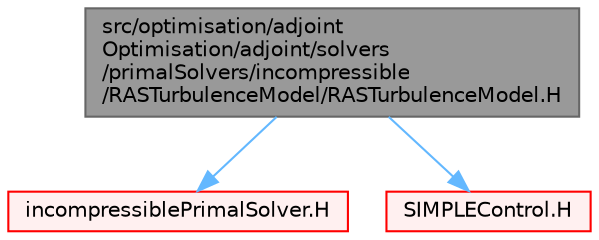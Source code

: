 digraph "src/optimisation/adjointOptimisation/adjoint/solvers/primalSolvers/incompressible/RASTurbulenceModel/RASTurbulenceModel.H"
{
 // LATEX_PDF_SIZE
  bgcolor="transparent";
  edge [fontname=Helvetica,fontsize=10,labelfontname=Helvetica,labelfontsize=10];
  node [fontname=Helvetica,fontsize=10,shape=box,height=0.2,width=0.4];
  Node1 [id="Node000001",label="src/optimisation/adjoint\lOptimisation/adjoint/solvers\l/primalSolvers/incompressible\l/RASTurbulenceModel/RASTurbulenceModel.H",height=0.2,width=0.4,color="gray40", fillcolor="grey60", style="filled", fontcolor="black",tooltip=" "];
  Node1 -> Node2 [id="edge1_Node000001_Node000002",color="steelblue1",style="solid",tooltip=" "];
  Node2 [id="Node000002",label="incompressiblePrimalSolver.H",height=0.2,width=0.4,color="red", fillcolor="#FFF0F0", style="filled",URL="$incompressiblePrimalSolver_8H.html",tooltip=" "];
  Node1 -> Node422 [id="edge2_Node000001_Node000422",color="steelblue1",style="solid",tooltip=" "];
  Node422 [id="Node000422",label="SIMPLEControl.H",height=0.2,width=0.4,color="red", fillcolor="#FFF0F0", style="filled",URL="$SIMPLEControl_8H.html",tooltip=" "];
}
